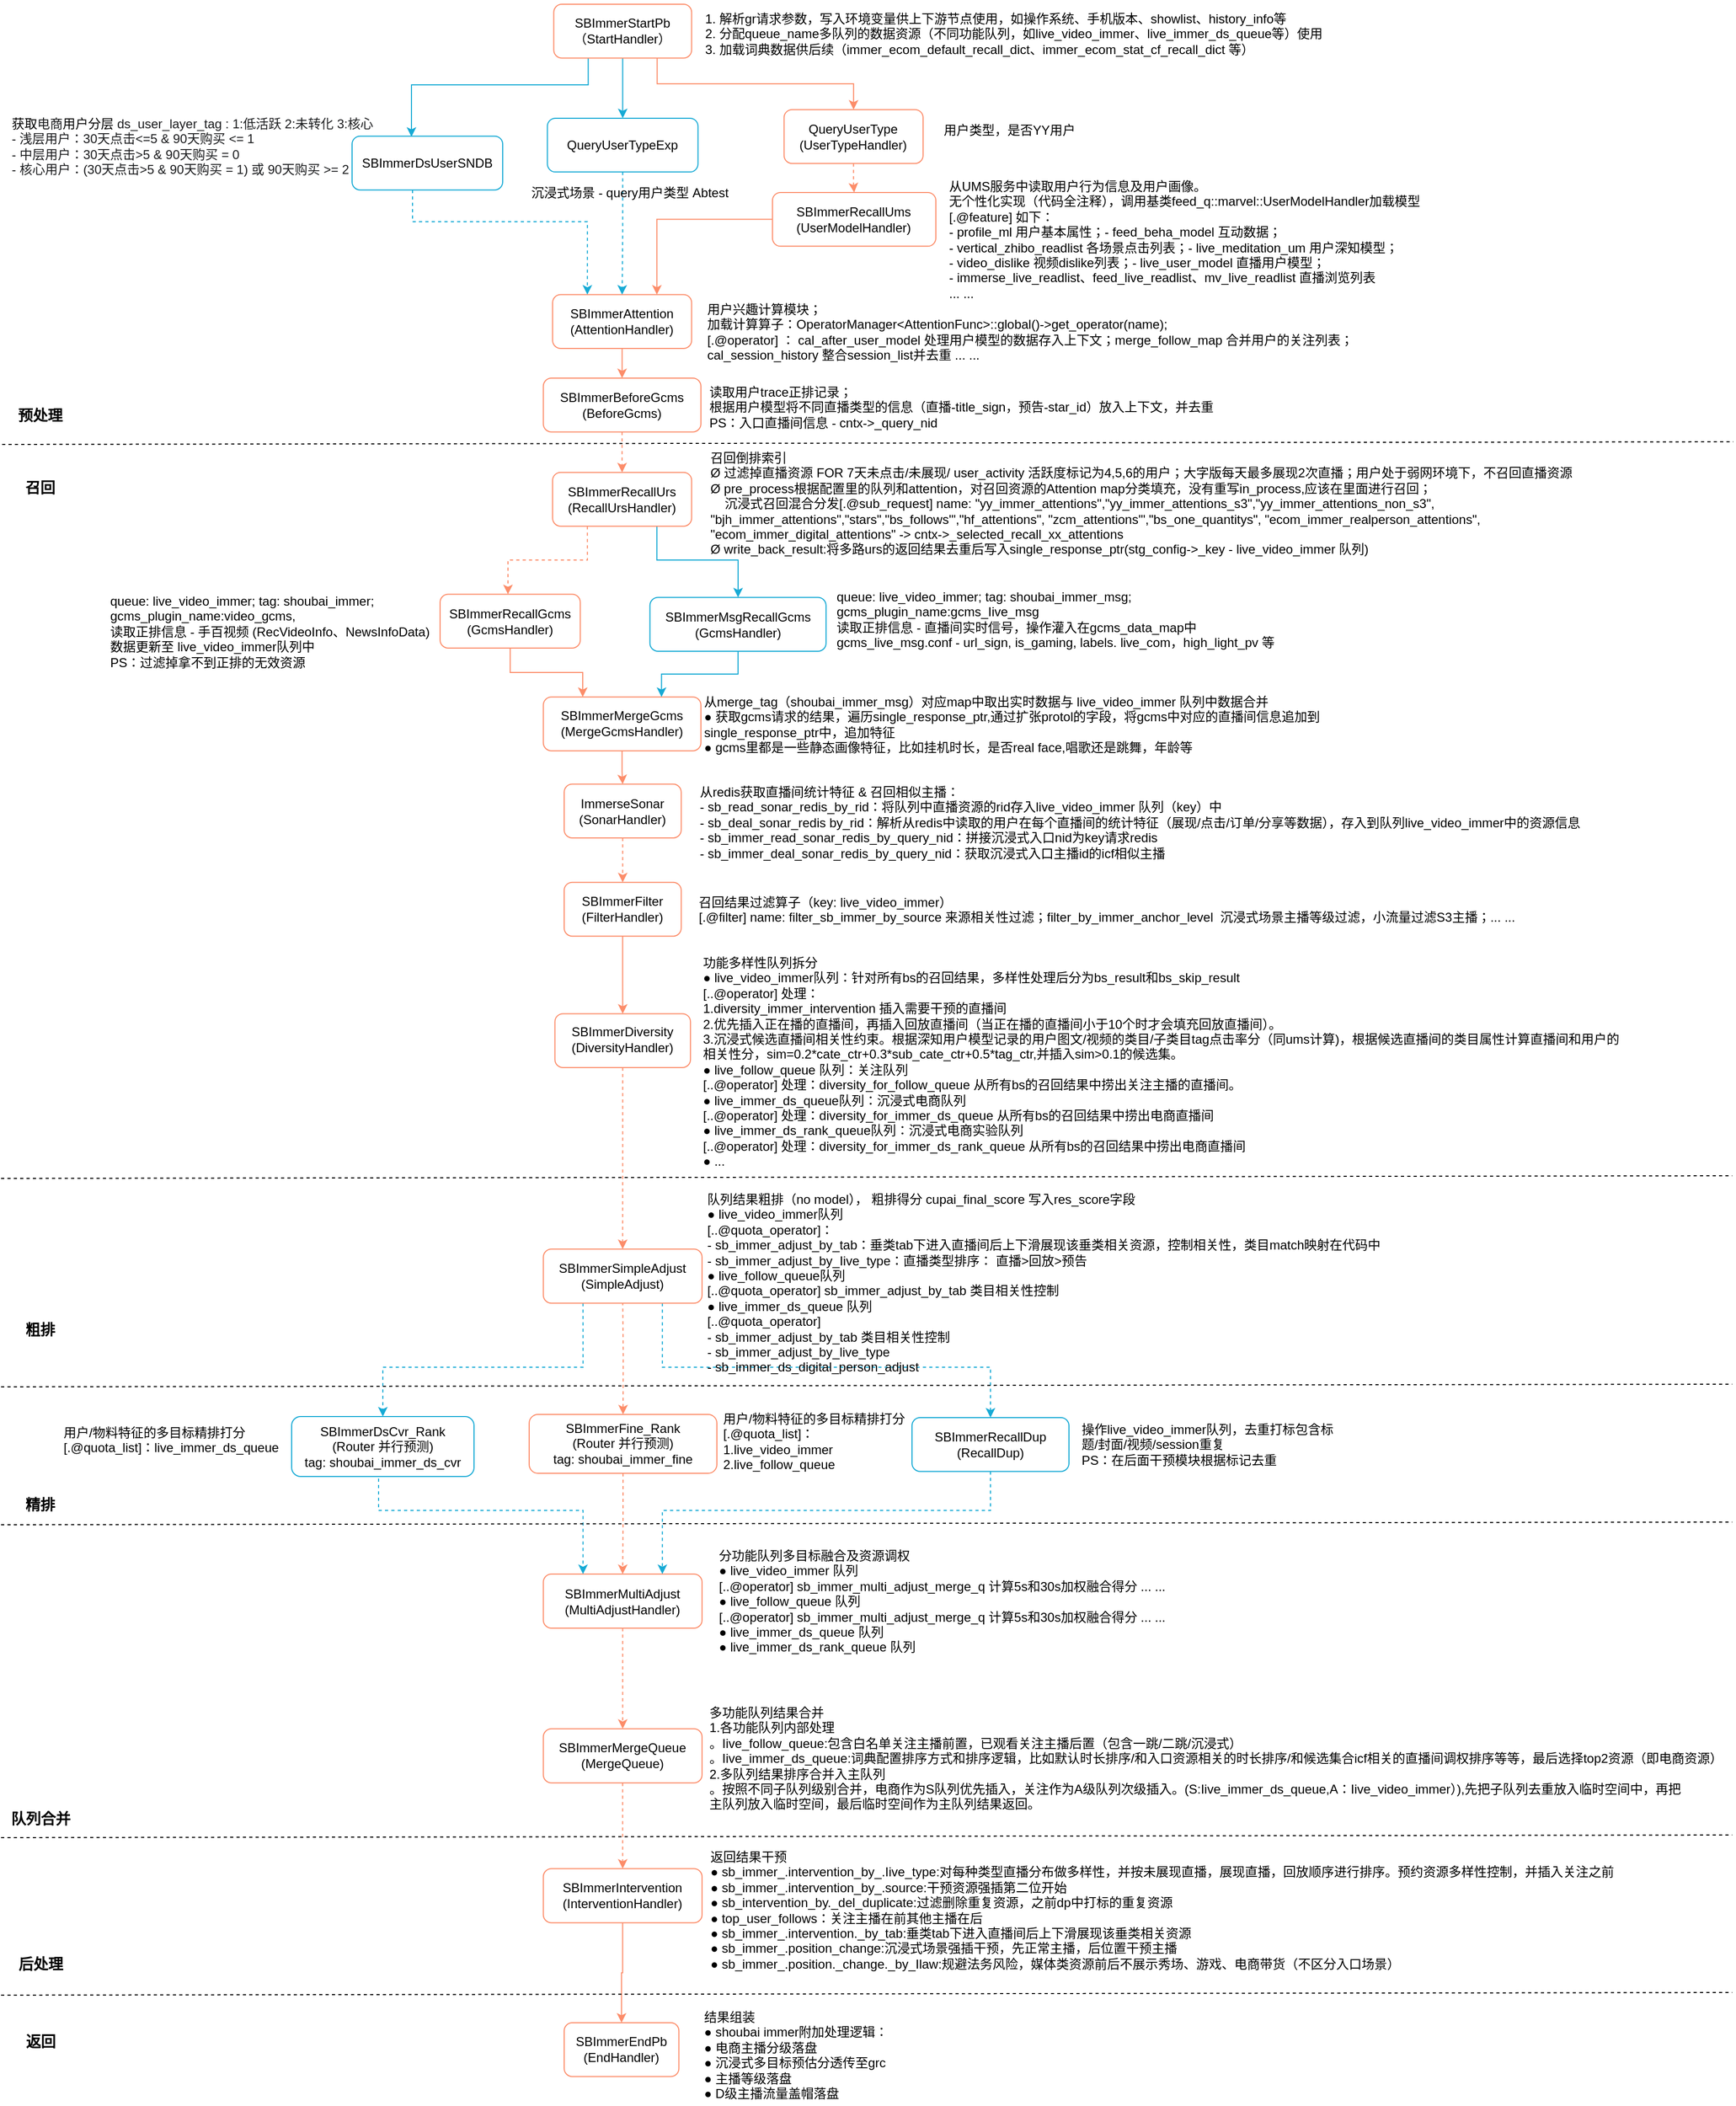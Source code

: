 <mxfile version="24.3.0" type="github">
  <diagram name="第 1 页" id="BZP7j4EBE2frMY6dUary">
    <mxGraphModel dx="1663" dy="2385" grid="1" gridSize="10" guides="1" tooltips="1" connect="1" arrows="1" fold="1" page="1" pageScale="1" pageWidth="827" pageHeight="1169" math="0" shadow="0">
      <root>
        <mxCell id="0" />
        <mxCell id="1" parent="0" />
        <mxCell id="S-GF0X4kSmyvK1DAIHs_-2" value="" style="endArrow=none;dashed=1;html=1;rounded=0;entryX=0.983;entryY=-0.01;entryDx=0;entryDy=0;entryPerimeter=0;" parent="1" edge="1">
          <mxGeometry width="50" height="50" relative="1" as="geometry">
            <mxPoint x="-826" y="-540" as="sourcePoint" />
            <mxPoint x="806.357" y="-542.5" as="targetPoint" />
          </mxGeometry>
        </mxCell>
        <mxCell id="CTMLsmFPayaTSugQ_vrA-52" value="1. 解析gr请求参数，写入环境变量供上下游节点使用，如操作系统、手机版本、showlist、history_info等&#xa;2. 分配queue_name多队列的数据资源（不同功能队列，如live_video_immer、live_immer_ds_queue等）使用&#xa;3. 加载词典数据供后续（immer_ecom_default_recall_dict、immer_ecom_stat_cf_recall_dict 等）" style="text;whiteSpace=wrap;verticalAlign=middle;" parent="1" vertex="1">
          <mxGeometry x="-165" y="-959" width="675" height="64" as="geometry" />
        </mxCell>
        <mxCell id="CTMLsmFPayaTSugQ_vrA-54" value="用户类型，是否YY用户" style="text;whiteSpace=wrap;" parent="1" vertex="1">
          <mxGeometry x="60" y="-850.28" width="160" height="40" as="geometry" />
        </mxCell>
        <mxCell id="CTMLsmFPayaTSugQ_vrA-55" value="从UMS服务中读取用户行为信息及用户画像。&#xa;无个性化实现（代码全注释），调用基类feed_q::marvel::UserModelHandler加载模型&#xa;[.@feature] 如下：&#xa;- profile_ml 用户基本属性；- feed_beha_model 互动数据；&#xa;- vertical_zhibo_readlist 各场景点击列表；- live_meditation_um 用户深知模型；&#xa;- video_dislike 视频dislike列表；- live_user_model 直播用户模型；&#xa;- immerse_live_readlist、feed_live_readlist、mv_live_readlist 直播浏览列表&#xa;... ..." style="text;whiteSpace=wrap;" parent="1" vertex="1">
          <mxGeometry x="65" y="-796.83" width="462" height="70" as="geometry" />
        </mxCell>
        <mxCell id="CTMLsmFPayaTSugQ_vrA-57" value="用户兴趣计算模块；&#xa;加载计算算子：OperatorManager&lt;AttentionFunc&gt;::global()-&gt;get_operator(name);&#xa;[.@operator] ： cal_after_user_model 处理用户模型的数据存入上下文；merge_follow_map 合并用户的关注列表； &#xa;cal_session_history 整合session_list并去重 ... ...&#xa;" style="text;whiteSpace=wrap;" parent="1" vertex="1">
          <mxGeometry x="-163" y="-681.21" width="671" height="40" as="geometry" />
        </mxCell>
        <mxCell id="CTMLsmFPayaTSugQ_vrA-58" value="读取用户trace正排记录；&#xa;根据用户模型将不同直播类型的信息（直播-title_sign，预告-star_id）放入上下文，并去重&#xa;PS：入口直播间信息 - cntx-&gt;_query_nid" style="text;whiteSpace=wrap;" parent="1" vertex="1">
          <mxGeometry x="-161" y="-603" width="531" height="40" as="geometry" />
        </mxCell>
        <mxCell id="CTMLsmFPayaTSugQ_vrA-59" value="召回倒排索引&#xa;Ø 过滤掉直播资源 FOR 7天未点击/未展现/ user_activity 活跃度标记为4,5,6的用户；大字版每天最多展现2次直播；用户处于弱网环境下，不召回直播资源&#xa;Ø pre_process根据配置里的队列和attention，对召回资源的Attention map分类填充，没有重写in_process,应该在里面进行召回；&#xa;    沉浸式召回混合分发[.@sub_request] name: &quot;yy_immer_attentions&quot;,&quot;yy_immer_attentions_s3&quot;,&quot;yy_immer_attentions_non_s3&quot;,&#xa;&quot;bjh_immer_attentions&quot;,&quot;stars&quot;,&quot;bs_follows&#39;&quot;,&quot;hf_attentions&quot;, &quot;zcm_attentions&#39;&quot;,&quot;bs_one_quantitys&quot;, &quot;ecom_immer_realperson_attentions&quot;, &#xa;&quot;ecom_immer_digital_attentions&quot; -&gt; cntx-&gt;_selected_recall_xx_attentions&#xa;Ø write_back_result:将多路urs的返回结果去重后写入single_response_ptr(stg_config-&gt;_key - live_video_immer 队列)" style="text;whiteSpace=wrap;" parent="1" vertex="1">
          <mxGeometry x="-160" y="-541" width="830" height="150" as="geometry" />
        </mxCell>
        <mxCell id="CTMLsmFPayaTSugQ_vrA-6" style="edgeStyle=orthogonalEdgeStyle;rounded=0;orthogonalLoop=1;jettySize=auto;html=1;exitX=0.75;exitY=1;exitDx=0;exitDy=0;entryX=0.5;entryY=0;entryDx=0;entryDy=0;strokeColor=#FC8D6A;endArrow=classic;endFill=1;" parent="1" source="CTMLsmFPayaTSugQ_vrA-2" target="CTMLsmFPayaTSugQ_vrA-3" edge="1">
          <mxGeometry relative="1" as="geometry" />
        </mxCell>
        <mxCell id="1q_19juKDQYcNWKgW3-u-2" style="edgeStyle=orthogonalEdgeStyle;rounded=0;orthogonalLoop=1;jettySize=auto;html=1;exitX=0.25;exitY=1;exitDx=0;exitDy=0;strokeColor=#17AAD5;" parent="1" source="CTMLsmFPayaTSugQ_vrA-2" edge="1">
          <mxGeometry relative="1" as="geometry">
            <mxPoint x="-440" y="-830" as="targetPoint" />
            <Array as="points">
              <mxPoint x="-273" y="-879" />
              <mxPoint x="-440" y="-879" />
              <mxPoint x="-440" y="-831" />
            </Array>
          </mxGeometry>
        </mxCell>
        <mxCell id="1q_19juKDQYcNWKgW3-u-3" style="edgeStyle=orthogonalEdgeStyle;rounded=0;orthogonalLoop=1;jettySize=auto;html=1;strokeColor=#17AAD5;" parent="1" source="CTMLsmFPayaTSugQ_vrA-2" target="CTMLsmFPayaTSugQ_vrA-22" edge="1">
          <mxGeometry relative="1" as="geometry" />
        </mxCell>
        <mxCell id="CTMLsmFPayaTSugQ_vrA-2" value="&lt;font style=&quot;font-size: 12px;&quot;&gt;SBImmerStartPb&lt;/font&gt;&lt;div style=&quot;&quot;&gt;&lt;font style=&quot;font-size: 12px;&quot;&gt;（StartHandler）&lt;/font&gt;&lt;br&gt;&lt;/div&gt;" style="rounded=1;whiteSpace=wrap;html=1;strokeColor=#FC8D6A;" parent="1" vertex="1">
          <mxGeometry x="-305.822" y="-955" width="130.014" height="50.723" as="geometry" />
        </mxCell>
        <mxCell id="CTMLsmFPayaTSugQ_vrA-27" value="" style="edgeStyle=orthogonalEdgeStyle;rounded=0;orthogonalLoop=1;jettySize=auto;html=1;dashed=1;endArrow=classic;endFill=1;strokeColor=#FC8D6A;" parent="1" source="CTMLsmFPayaTSugQ_vrA-3" target="CTMLsmFPayaTSugQ_vrA-4" edge="1">
          <mxGeometry relative="1" as="geometry" />
        </mxCell>
        <mxCell id="CTMLsmFPayaTSugQ_vrA-3" value="QueryUserType&lt;div&gt;(UserTypeHandler)&lt;br&gt;&lt;/div&gt;" style="rounded=1;whiteSpace=wrap;html=1;strokeColor=#FC8D6A;" parent="1" vertex="1">
          <mxGeometry x="-88.659" y="-855.646" width="131.106" height="50.723" as="geometry" />
        </mxCell>
        <mxCell id="CTMLsmFPayaTSugQ_vrA-28" style="edgeStyle=orthogonalEdgeStyle;rounded=0;orthogonalLoop=1;jettySize=auto;html=1;entryX=0.75;entryY=0;entryDx=0;entryDy=0;endArrow=classic;endFill=1;strokeColor=#FC8D6A;" parent="1" source="CTMLsmFPayaTSugQ_vrA-4" target="CTMLsmFPayaTSugQ_vrA-7" edge="1">
          <mxGeometry relative="1" as="geometry" />
        </mxCell>
        <mxCell id="CTMLsmFPayaTSugQ_vrA-4" value="SBImmerRecallUms&lt;div&gt;(UserModelHandler)&lt;br&gt;&lt;/div&gt;" style="rounded=1;whiteSpace=wrap;html=1;strokeColor=#FC8D6A;" parent="1" vertex="1">
          <mxGeometry x="-99.585" y="-777.557" width="154.05" height="50.723" as="geometry" />
        </mxCell>
        <mxCell id="CTMLsmFPayaTSugQ_vrA-30" value="" style="edgeStyle=orthogonalEdgeStyle;rounded=0;orthogonalLoop=1;jettySize=auto;html=1;strokeColor=#FC8D6A;" parent="1" source="CTMLsmFPayaTSugQ_vrA-7" target="CTMLsmFPayaTSugQ_vrA-8" edge="1">
          <mxGeometry relative="1" as="geometry" />
        </mxCell>
        <mxCell id="CTMLsmFPayaTSugQ_vrA-7" value="SBImmerAttention&lt;div&gt;(AttentionHandler)&lt;br&gt;&lt;/div&gt;" style="rounded=1;whiteSpace=wrap;html=1;strokeColor=#FC8D6A;" parent="1" vertex="1">
          <mxGeometry x="-306.914" y="-681.214" width="131.106" height="50.723" as="geometry" />
        </mxCell>
        <mxCell id="CTMLsmFPayaTSugQ_vrA-31" style="edgeStyle=orthogonalEdgeStyle;rounded=0;orthogonalLoop=1;jettySize=auto;html=1;entryX=0.5;entryY=0;entryDx=0;entryDy=0;strokeColor=#FC8D6A;dashed=1;" parent="1" source="CTMLsmFPayaTSugQ_vrA-8" target="CTMLsmFPayaTSugQ_vrA-9" edge="1">
          <mxGeometry relative="1" as="geometry" />
        </mxCell>
        <mxCell id="CTMLsmFPayaTSugQ_vrA-8" value="SBImmerBeforeGcms&lt;div&gt;(BeforeGcms)&lt;br&gt;&lt;/div&gt;" style="rounded=1;whiteSpace=wrap;html=1;strokeColor=#FC8D6A;" parent="1" vertex="1">
          <mxGeometry x="-315.655" y="-602.483" width="148.587" height="50.723" as="geometry" />
        </mxCell>
        <mxCell id="CTMLsmFPayaTSugQ_vrA-32" style="edgeStyle=orthogonalEdgeStyle;rounded=0;orthogonalLoop=1;jettySize=auto;html=1;exitX=0.25;exitY=1;exitDx=0;exitDy=0;strokeColor=#FC8D6A;dashed=1;" parent="1" source="CTMLsmFPayaTSugQ_vrA-9" target="CTMLsmFPayaTSugQ_vrA-10" edge="1">
          <mxGeometry relative="1" as="geometry">
            <Array as="points">
              <mxPoint x="-274" y="-431" />
              <mxPoint x="-349" y="-431" />
            </Array>
          </mxGeometry>
        </mxCell>
        <mxCell id="CTMLsmFPayaTSugQ_vrA-33" style="edgeStyle=orthogonalEdgeStyle;rounded=0;orthogonalLoop=1;jettySize=auto;html=1;exitX=0.75;exitY=1;exitDx=0;exitDy=0;strokeColor=#17AAD5;" parent="1" source="CTMLsmFPayaTSugQ_vrA-9" target="CTMLsmFPayaTSugQ_vrA-23" edge="1">
          <mxGeometry relative="1" as="geometry">
            <Array as="points">
              <mxPoint x="-209" y="-431" />
              <mxPoint x="-132" y="-431" />
            </Array>
          </mxGeometry>
        </mxCell>
        <mxCell id="CTMLsmFPayaTSugQ_vrA-34" style="edgeStyle=orthogonalEdgeStyle;rounded=0;orthogonalLoop=1;jettySize=auto;html=1;entryX=0.25;entryY=0;entryDx=0;entryDy=0;strokeColor=#FC8D6A;" parent="1" source="CTMLsmFPayaTSugQ_vrA-10" target="CTMLsmFPayaTSugQ_vrA-11" edge="1">
          <mxGeometry relative="1" as="geometry" />
        </mxCell>
        <mxCell id="CTMLsmFPayaTSugQ_vrA-9" value="SBImmerRecallUrs&lt;div&gt;(RecallUrsHandler)&lt;br&gt;&lt;/div&gt;" style="rounded=1;whiteSpace=wrap;html=1;strokeColor=#FC8D6A;" parent="1" vertex="1">
          <mxGeometry x="-306.914" y="-513.649" width="131.106" height="50.723" as="geometry" />
        </mxCell>
        <mxCell id="CTMLsmFPayaTSugQ_vrA-10" value="SBImmerRecallGcms&lt;div&gt;(GcmsHandler)&lt;br&gt;&lt;/div&gt;" style="rounded=1;whiteSpace=wrap;html=1;strokeColor=#FC8D6A;" parent="1" vertex="1">
          <mxGeometry x="-413.003" y="-398.755" width="132.199" height="50.723" as="geometry" />
        </mxCell>
        <mxCell id="CTMLsmFPayaTSugQ_vrA-36" value="" style="edgeStyle=orthogonalEdgeStyle;rounded=0;orthogonalLoop=1;jettySize=auto;html=1;strokeColor=#FC8D6A;" parent="1" source="CTMLsmFPayaTSugQ_vrA-11" target="CTMLsmFPayaTSugQ_vrA-12" edge="1">
          <mxGeometry relative="1" as="geometry" />
        </mxCell>
        <mxCell id="CTMLsmFPayaTSugQ_vrA-11" value="SBImmerMergeGcms&lt;div&gt;(MergeGcmsHandler)&lt;br&gt;&lt;/div&gt;" style="rounded=1;whiteSpace=wrap;html=1;strokeColor=#FC8D6A;" parent="1" vertex="1">
          <mxGeometry x="-315.655" y="-301.881" width="148.587" height="50.723" as="geometry" />
        </mxCell>
        <mxCell id="CTMLsmFPayaTSugQ_vrA-38" value="" style="edgeStyle=orthogonalEdgeStyle;rounded=0;orthogonalLoop=1;jettySize=auto;html=1;strokeColor=#FC8D6A;dashed=1;" parent="1" source="CTMLsmFPayaTSugQ_vrA-12" target="CTMLsmFPayaTSugQ_vrA-13" edge="1">
          <mxGeometry relative="1" as="geometry" />
        </mxCell>
        <mxCell id="CTMLsmFPayaTSugQ_vrA-12" value="ImmerseSonar&lt;div&gt;(SonarHandler)&lt;/div&gt;" style="rounded=1;whiteSpace=wrap;html=1;strokeColor=#FC8D6A;" parent="1" vertex="1">
          <mxGeometry x="-295.989" y="-219.71" width="110.348" height="50.723" as="geometry" />
        </mxCell>
        <mxCell id="CTMLsmFPayaTSugQ_vrA-39" style="edgeStyle=orthogonalEdgeStyle;rounded=0;orthogonalLoop=1;jettySize=auto;html=1;strokeColor=#FC8D6A;" parent="1" source="CTMLsmFPayaTSugQ_vrA-13" target="CTMLsmFPayaTSugQ_vrA-14" edge="1">
          <mxGeometry relative="1" as="geometry" />
        </mxCell>
        <mxCell id="CTMLsmFPayaTSugQ_vrA-13" value="SBImmerFilter&lt;div&gt;(FilterHandler)&lt;br&gt;&lt;/div&gt;" style="rounded=1;whiteSpace=wrap;html=1;strokeColor=#FC8D6A;" parent="1" vertex="1">
          <mxGeometry x="-295.989" y="-127.153" width="110.348" height="50.723" as="geometry" />
        </mxCell>
        <mxCell id="CTMLsmFPayaTSugQ_vrA-40" value="" style="edgeStyle=orthogonalEdgeStyle;rounded=0;orthogonalLoop=1;jettySize=auto;html=1;strokeColor=#FC8D6A;dashed=1;" parent="1" source="CTMLsmFPayaTSugQ_vrA-14" target="CTMLsmFPayaTSugQ_vrA-15" edge="1">
          <mxGeometry relative="1" as="geometry" />
        </mxCell>
        <mxCell id="CTMLsmFPayaTSugQ_vrA-14" value="SBImmerDiversity&lt;div style=&quot;line-height: 140%;&quot;&gt;(DiversityHandler)&lt;br&gt;&lt;/div&gt;" style="rounded=1;whiteSpace=wrap;html=1;strokeColor=#FC8D6A;" parent="1" vertex="1">
          <mxGeometry x="-304.729" y="-3.278" width="127.828" height="50.723" as="geometry" />
        </mxCell>
        <mxCell id="CTMLsmFPayaTSugQ_vrA-41" style="edgeStyle=orthogonalEdgeStyle;rounded=0;orthogonalLoop=1;jettySize=auto;html=1;entryX=0.5;entryY=0;entryDx=0;entryDy=0;strokeColor=#FC8D6A;dashed=1;" parent="1" target="CTMLsmFPayaTSugQ_vrA-16" edge="1">
          <mxGeometry relative="1" as="geometry">
            <mxPoint x="-240.842" y="262.635" as="sourcePoint" />
          </mxGeometry>
        </mxCell>
        <mxCell id="CTMLsmFPayaTSugQ_vrA-47" style="edgeStyle=orthogonalEdgeStyle;rounded=0;orthogonalLoop=1;jettySize=auto;html=1;exitX=0.25;exitY=1;exitDx=0;exitDy=0;strokeColor=#17AAD5;dashed=1;entryX=0.5;entryY=0;entryDx=0;entryDy=0;" parent="1" source="CTMLsmFPayaTSugQ_vrA-15" target="CTMLsmFPayaTSugQ_vrA-24" edge="1">
          <mxGeometry relative="1" as="geometry">
            <mxPoint x="-421" y="359" as="targetPoint" />
            <Array as="points">
              <mxPoint x="-278" y="330" />
              <mxPoint x="-467" y="330" />
            </Array>
          </mxGeometry>
        </mxCell>
        <mxCell id="CTMLsmFPayaTSugQ_vrA-43" style="edgeStyle=orthogonalEdgeStyle;rounded=0;orthogonalLoop=1;jettySize=auto;html=1;dashed=1;strokeColor=#FC8D6A;" parent="1" source="CTMLsmFPayaTSugQ_vrA-16" target="CTMLsmFPayaTSugQ_vrA-17" edge="1">
          <mxGeometry relative="1" as="geometry" />
        </mxCell>
        <mxCell id="CTMLsmFPayaTSugQ_vrA-48" style="edgeStyle=orthogonalEdgeStyle;rounded=0;orthogonalLoop=1;jettySize=auto;html=1;exitX=0.75;exitY=1;exitDx=0;exitDy=0;strokeColor=#17AAD5;dashed=1;entryX=0.5;entryY=0;entryDx=0;entryDy=0;" parent="1" source="CTMLsmFPayaTSugQ_vrA-15" target="CTMLsmFPayaTSugQ_vrA-25" edge="1">
          <mxGeometry relative="1" as="geometry">
            <Array as="points">
              <mxPoint x="-203" y="330" />
              <mxPoint x="106" y="330" />
            </Array>
          </mxGeometry>
        </mxCell>
        <mxCell id="CTMLsmFPayaTSugQ_vrA-16" value="SBImmerFine_Rank&lt;div&gt;(Router 并行预测)&lt;br&gt;&lt;/div&gt;&lt;div&gt;tag:&amp;nbsp;shoubai_immer_fine&lt;/div&gt;" style="rounded=1;whiteSpace=wrap;html=1;strokeColor=#FC8D6A;" parent="1" vertex="1">
          <mxGeometry x="-329" y="374.49" width="177" height="55.51" as="geometry" />
        </mxCell>
        <mxCell id="CTMLsmFPayaTSugQ_vrA-44" style="edgeStyle=orthogonalEdgeStyle;rounded=0;orthogonalLoop=1;jettySize=auto;html=1;strokeColor=#FC8D6A;dashed=1;" parent="1" source="CTMLsmFPayaTSugQ_vrA-17" target="CTMLsmFPayaTSugQ_vrA-18" edge="1">
          <mxGeometry relative="1" as="geometry" />
        </mxCell>
        <mxCell id="CTMLsmFPayaTSugQ_vrA-15" value="SBImmerSimpleAdjust&lt;div&gt;(SimpleAdjust)&lt;br&gt;&lt;/div&gt;" style="rounded=1;whiteSpace=wrap;html=1;strokeColor=#FC8D6A;" parent="1" vertex="1">
          <mxGeometry x="-315.655" y="218.616" width="149.679" height="51.019" as="geometry" />
        </mxCell>
        <mxCell id="CTMLsmFPayaTSugQ_vrA-17" value="SBImmerMultiAdjust&lt;div&gt;(MultiAdjustHandler)&lt;br&gt;&lt;/div&gt;" style="rounded=1;whiteSpace=wrap;html=1;strokeColor=#FC8D6A;" parent="1" vertex="1">
          <mxGeometry x="-315.655" y="525.005" width="149.679" height="51.019" as="geometry" />
        </mxCell>
        <mxCell id="CTMLsmFPayaTSugQ_vrA-45" style="edgeStyle=orthogonalEdgeStyle;rounded=0;orthogonalLoop=1;jettySize=auto;html=1;entryX=0.5;entryY=0;entryDx=0;entryDy=0;dashed=1;strokeColor=#FC8D6A;" parent="1" source="CTMLsmFPayaTSugQ_vrA-18" target="CTMLsmFPayaTSugQ_vrA-19" edge="1">
          <mxGeometry relative="1" as="geometry" />
        </mxCell>
        <mxCell id="CTMLsmFPayaTSugQ_vrA-18" value="SBImmerMergeQueue&lt;div&gt;(MergeQueue)&lt;br&gt;&lt;/div&gt;" style="rounded=1;whiteSpace=wrap;html=1;strokeColor=#FC8D6A;" parent="1" vertex="1">
          <mxGeometry x="-315.655" y="670.879" width="149.679" height="51.019" as="geometry" />
        </mxCell>
        <mxCell id="CTMLsmFPayaTSugQ_vrA-46" style="edgeStyle=orthogonalEdgeStyle;rounded=0;orthogonalLoop=1;jettySize=auto;html=1;entryX=0.5;entryY=0;entryDx=0;entryDy=0;strokeColor=#FC8D6A;" parent="1" source="CTMLsmFPayaTSugQ_vrA-19" target="CTMLsmFPayaTSugQ_vrA-20" edge="1">
          <mxGeometry relative="1" as="geometry" />
        </mxCell>
        <mxCell id="CTMLsmFPayaTSugQ_vrA-19" value="SBImmerIntervention&lt;div&gt;(InterventionHandler)&lt;br&gt;&lt;/div&gt;" style="rounded=1;whiteSpace=wrap;html=1;strokeColor=#FC8D6A;" parent="1" vertex="1">
          <mxGeometry x="-315.655" y="802.753" width="149.679" height="51.019" as="geometry" />
        </mxCell>
        <mxCell id="CTMLsmFPayaTSugQ_vrA-20" value="SBImmerEndPb&lt;div&gt;(EndHandler)&lt;br&gt;&lt;/div&gt;" style="rounded=1;whiteSpace=wrap;html=1;strokeColor=#FC8D6A;" parent="1" vertex="1">
          <mxGeometry x="-295.986" y="947.997" width="108.163" height="50.723" as="geometry" />
        </mxCell>
        <mxCell id="CTMLsmFPayaTSugQ_vrA-29" style="edgeStyle=orthogonalEdgeStyle;rounded=0;orthogonalLoop=1;jettySize=auto;html=1;entryX=0.5;entryY=0;entryDx=0;entryDy=0;dashed=1;strokeColor=#17AAD5;" parent="1" source="CTMLsmFPayaTSugQ_vrA-22" target="CTMLsmFPayaTSugQ_vrA-7" edge="1">
          <mxGeometry relative="1" as="geometry" />
        </mxCell>
        <mxCell id="CTMLsmFPayaTSugQ_vrA-22" value="QueryUserTypeExp" style="rounded=1;whiteSpace=wrap;html=1;strokeColor=#17AAD5;" parent="1" vertex="1">
          <mxGeometry x="-311.83" y="-847.557" width="142.032" height="50.723" as="geometry" />
        </mxCell>
        <mxCell id="CTMLsmFPayaTSugQ_vrA-37" style="edgeStyle=orthogonalEdgeStyle;rounded=0;orthogonalLoop=1;jettySize=auto;html=1;entryX=0.75;entryY=0;entryDx=0;entryDy=0;strokeColor=#17AAD5;" parent="1" source="CTMLsmFPayaTSugQ_vrA-23" target="CTMLsmFPayaTSugQ_vrA-11" edge="1">
          <mxGeometry relative="1" as="geometry" />
        </mxCell>
        <mxCell id="CTMLsmFPayaTSugQ_vrA-23" value="SBImmerMsgRecallGcms&lt;div&gt;(GcmsHandler)&lt;br&gt;&lt;/div&gt;" style="rounded=1;whiteSpace=wrap;html=1;strokeColor=#17AAD5;" parent="1" vertex="1">
          <mxGeometry x="-215.14" y="-395.755" width="166.068" height="50.723" as="geometry" />
        </mxCell>
        <mxCell id="CTMLsmFPayaTSugQ_vrA-49" style="edgeStyle=orthogonalEdgeStyle;rounded=0;orthogonalLoop=1;jettySize=auto;html=1;entryX=0.25;entryY=0;entryDx=0;entryDy=0;strokeColor=#17AAD5;dashed=1;exitX=0.5;exitY=1;exitDx=0;exitDy=0;" parent="1" source="CTMLsmFPayaTSugQ_vrA-24" target="CTMLsmFPayaTSugQ_vrA-17" edge="1">
          <mxGeometry relative="1" as="geometry">
            <Array as="points">
              <mxPoint x="-471" y="465" />
              <mxPoint x="-278" y="465" />
            </Array>
          </mxGeometry>
        </mxCell>
        <mxCell id="CTMLsmFPayaTSugQ_vrA-24" value="SBImmerDsCvr_Rank&lt;div&gt;(Router&amp;nbsp;&lt;span style=&quot;background-color: initial;&quot;&gt;并行预测&lt;/span&gt;&lt;span style=&quot;background-color: initial;&quot;&gt;)&lt;/span&gt;&lt;/div&gt;&lt;div&gt;tag:&amp;nbsp;shoubai_immer_ds_cvr&lt;/div&gt;" style="rounded=1;whiteSpace=wrap;html=1;strokeColor=#17AAD5;" parent="1" vertex="1">
          <mxGeometry x="-553" y="376.49" width="172" height="56.51" as="geometry" />
        </mxCell>
        <mxCell id="CTMLsmFPayaTSugQ_vrA-51" style="edgeStyle=orthogonalEdgeStyle;rounded=0;orthogonalLoop=1;jettySize=auto;html=1;entryX=0.75;entryY=0;entryDx=0;entryDy=0;dashed=1;strokeColor=#17AAD5;" parent="1" source="CTMLsmFPayaTSugQ_vrA-25" target="CTMLsmFPayaTSugQ_vrA-17" edge="1">
          <mxGeometry relative="1" as="geometry">
            <Array as="points">
              <mxPoint x="106" y="465" />
              <mxPoint x="-203" y="465" />
            </Array>
          </mxGeometry>
        </mxCell>
        <mxCell id="CTMLsmFPayaTSugQ_vrA-25" value="SBImmerRecallDup&lt;div&gt;(RecallDup)&lt;br&gt;&lt;/div&gt;" style="rounded=1;whiteSpace=wrap;html=1;strokeColor=#17AAD5;" parent="1" vertex="1">
          <mxGeometry x="32" y="377.49" width="148" height="50.72" as="geometry" />
        </mxCell>
        <mxCell id="CTMLsmFPayaTSugQ_vrA-60" value="queue: live_video_immer; tag: shoubai_immer_msg; &#xa;gcms_plugin_name:gcms_Iive_msg&#xa;读取正排信息 - 直播间实时信号，操作灌入在gcms_data_map中&#xa;gcms_live_msg.conf - url_sign, is_gaming, labels. live_com，high_light_pv 等" style="text;whiteSpace=wrap;fontStyle=0" parent="1" vertex="1">
          <mxGeometry x="-41" y="-410.03" width="451" height="80.03" as="geometry" />
        </mxCell>
        <mxCell id="CTMLsmFPayaTSugQ_vrA-61" value="queue: live_video_immer; tag: shoubai_immer; &#xa;gcms_plugin_name:video_gcms,&#xa;读取正排信息 - 手百视频 (RecVideoInfo、NewsInfoData)&#xa;数据更新至 live_video_immer队列中&#xa;PS：过滤掉拿不到正排的无效资源&#xa;" style="text;whiteSpace=wrap;spacing=6;" parent="1" vertex="1">
          <mxGeometry x="-730" y="-410.03" width="360" height="80.03" as="geometry" />
        </mxCell>
        <UserObject label="从merge_tag（shoubai_immer_msg）对应map中取出实时数据与 live_video_immer 队列中数据合并&#xa;● 获取gcms请求的结果，遍历single_response_ptr,通过扩张protol的字段，将gcms中对应的直播间信息追加到single_response_ptr中，追加特征&#xa;● gcms里都是一些静态画像特征，比如挂机时长，是否real face,唱歌还是跳舞，年龄等" link="获取新gcms请求的结果，遍历single_response._ptr=cntx&#xa;&gt;get_single_.res(key),通过扩张protol的字段，将gcms中对应的直播间信息追&#xa;加到single_response_ptr中，追加特征&#xa;●&#xa;gcms里都是一些静态画像特征，比如挂机时长，是否real face,唱歌还是跳&#xa;舞，年龄等" id="CTMLsmFPayaTSugQ_vrA-62">
          <mxCell style="text;whiteSpace=wrap;" parent="1" vertex="1">
            <mxGeometry x="-166" y="-311" width="586" height="60" as="geometry" />
          </mxCell>
        </UserObject>
        <mxCell id="CTMLsmFPayaTSugQ_vrA-64" value="从redis获取直播间统计特征 &amp; 召回相似主播：&#xa;- sb_read_sonar_redis_by_rid：将队列中直播资源的rid存入live_video_immer 队列（key）中&#xa;- sb_deal_sonar_redis by_rid：解析从redis中读取的用户在每个直播间的统计特征（展现/点击/订单/分享等数据），存入到队列live_video_immer中的资源信息&#xa;- sb_immer_read_sonar_redis_by_query_nid：拼接沉浸式入口nid为key请求redis&#xa;- sb_immer_deal_sonar_redis_by_query_nid：获取沉浸式入口主播id的icf相似主播" style="text;whiteSpace=wrap;" parent="1" vertex="1">
          <mxGeometry x="-169.8" y="-226.43" width="899.8" height="110" as="geometry" />
        </mxCell>
        <mxCell id="CTMLsmFPayaTSugQ_vrA-65" value="召回结果过滤算子（key: live_video_immer）&#xa;[.@filter] name: filter_sb_immer_by_source 来源相关性过滤；filter_by_immer_anchor_level  沉浸式场景主播等级过滤，小流量过滤S3主播；... ...&#xa;" style="text;whiteSpace=wrap;" parent="1" vertex="1">
          <mxGeometry x="-171" y="-122.43" width="811" height="40" as="geometry" />
        </mxCell>
        <mxCell id="CTMLsmFPayaTSugQ_vrA-66" value="功能多样性队列拆分&#xa;● live_video_immer队列：针对所有bs的召回结果，多样性处理后分为bs_result和bs_skip_result&#xa;[..@operator] 处理：&#xa;1.diversity_immer_intervention 插入需要干预的直播间&#xa;2.优先插入正在播的直播间，再插入回放直播间（当正在播的直播间小于10个时才会填充回放直播间）。&#xa;3.沉浸式候选直播间相关性约束。根据深知用户模型记录的用户图文/视频的类目/子类目tag点击率分（同ums计算)，根据候选直播间的类目属性计算直播间和用户的相关性分，sim=0.2*cate_ctr+0.3*sub_cate_ctr+0.5*tag_ctr,并插入sim&gt;0.1的候选集。&#xa;● live_follow_queue 队列：关注队列&#xa;[..@operator] 处理：diversity_for_follow_queue 从所有bs的召回结果中捞出关注主播的直播间。&#xa;● live_immer_ds_queue队列：沉浸式电商队列&#xa;[..@operator] 处理：diversity_for_immer_ds_queue 从所有bs的召回结果中捞出电商直播间&#xa;● live_immer_ds_rank_queue队列：沉浸式电商实验队列&#xa;[..@operator] 处理：diversity_for_immer_ds_rank_queue 从所有bs的召回结果中捞出电商直播间&#xa;● ...&#xa;" style="text;whiteSpace=wrap;" parent="1" vertex="1">
          <mxGeometry x="-167.07" y="-65.43" width="877.07" height="225.43" as="geometry" />
        </mxCell>
        <UserObject label="队列结果粗排（no model）， 粗排得分 cupai_final_score 写入res_score字段&#xa;● live_video_immer队列 &#xa;[..@quota_operator]：&#xa;- sb_immer_adjust_by_tab：垂类tab下进入直播间后上下滑展现该垂类相关资源，控制相关性，类目match映射在代码中&#xa;- sb_immer_adjust_by_Iive_type：直播类型排序： 直播&gt;回放&gt;预告&#xa;● live_follow_queue队列 &#xa;[..@quota_operator] sb_immer_adjust_by_tab 类目相关性控制&#xa;● live_immer_ds_queue 队列&#xa;[..@quota_operator]&#xa;- sb_immer_adjust_by_tab 类目相关性控制&#xa;- sb_immer_adjust_by_live_type &#xa;- sb_immer_ds_digital_person_adjust&#xa;&#xa;&#xa;" link="队列结果预调整&#xa;live_video._immer队列进行下述算子：&#xa;sb_immer_.adjust_by_.tab：垂类tab下进入直播间后上下滑展现该垂类相关资源，控制相关性，类目match映射在代码中&#xa;sb_immer_.adjust_by_Iive_type:沉浸式置顶直播，排序方式为直播&gt;回放&gt;预告" id="CTMLsmFPayaTSugQ_vrA-67">
          <mxCell style="text;whiteSpace=wrap;" parent="1" vertex="1">
            <mxGeometry x="-163" y="157.62" width="663" height="152.38" as="geometry" />
          </mxCell>
        </UserObject>
        <mxCell id="CTMLsmFPayaTSugQ_vrA-68" value="用户/物料特征的多目标精排打分&#xa;[.@quota_list]：live_immer_ds_queue&#xa;" style="text;whiteSpace=wrap;" parent="1" vertex="1">
          <mxGeometry x="-770" y="378.21" width="240" height="50" as="geometry" />
        </mxCell>
        <mxCell id="CTMLsmFPayaTSugQ_vrA-69" value="用户/物料特征的多目标精排打分&#xa;[.@quota_list]：&#xa;1.live_video_immer&#xa;2.live_follow_queue&#xa;" style="text;whiteSpace=wrap;fontStyle=0" parent="1" vertex="1">
          <mxGeometry x="-148" y="365" width="188" height="80" as="geometry" />
        </mxCell>
        <mxCell id="CTMLsmFPayaTSugQ_vrA-70" value="操作live_video_immer队列，去重打标包含标题/封面/视频/session重复&#xa;PS：在后面干预模块根据标记去重" style="text;whiteSpace=wrap;spacing=6;" parent="1" vertex="1">
          <mxGeometry x="186" y="371" width="260" height="50" as="geometry" />
        </mxCell>
        <mxCell id="CTMLsmFPayaTSugQ_vrA-71" value="分功能队列多目标融合及资源调权&#xa;● live_video_immer 队列 &#xa;[..@operator] sb_immer_multi_adjust_merge_q 计算5s和30s加权融合得分 ... ...&#xa;● live_follow_queue 队列 &#xa;[..@operator] sb_immer_multi_adjust_merge_q 计算5s和30s加权融合得分 ... ...&#xa;● live_immer_ds_queue 队列 &#xa;● live_immer_ds_rank_queue 队列 &#xa;&#xa;" style="text;whiteSpace=wrap;" parent="1" vertex="1">
          <mxGeometry x="-152" y="493.52" width="916" height="113.98" as="geometry" />
        </mxCell>
        <mxCell id="CTMLsmFPayaTSugQ_vrA-72" value="多功能队列结果合并&#xa;1.各功能队列内部处理&#xa;。Iive_follow_queue:包含白名单关注主播前置，已观看关注主播后置（包含一跳/二跳/沉浸式）&#xa;。Iive_immer_ds_queue:词典配置排序方式和排序逻辑，比如默认时长排序/和入口资源相关的时长排序/和候选集合icf相关的直播间调权排序等等，最后选择top2资源（即电商资源）&#xa;2.多队列结果排序合并入主队列&#xa;。按照不同子队列级别合并，电商作为S队列优先插入，关注作为A级队列次级插入。(S:Iive_immer_ds_queue,A：Iive_video_immer）),先把子队列去重放入临时空间中，再把&#xa;主队列放入临时空间，最后临时空间作为主队列结果返回。" style="text;whiteSpace=wrap;" parent="1" vertex="1">
          <mxGeometry x="-161" y="642" width="961" height="129" as="geometry" />
        </mxCell>
        <UserObject label="返回结果干预&#xa;● sb_immer_.intervention_by_.Iive_type:对每种类型直播分布做多样性，并按未展现直播，展现直播，回放顺序进行排序。预约资源多样性控制，并插入关注之前&#xa;● sb_immer_.intervention_by_.source:干预资源强插第二位开始&#xa;● sb_intervention_by._del_duplicate:过滤删除重复资源，之前dp中打标的重复资源&#xa;● top_user_follows：关注主播在前其他主播在后&#xa;● sb_immer_.intervention._by_tab:垂类tab下进入直播间后上下滑展现该垂类相关资源&#xa;● sb_immer_.position_change:沉浸式场景强插干预，先正常主播，后位置干预主播&#xa;● sb_immer_.position._change._by_Ilaw:规避法务风险，媒体类资源前后不展示秀场、游戏、电商带货（不区分入口场景）" link="返回结果干预&#xa;sb_immer_.intervention_by_.Iive_type:对每种类型直播分布做多样性，并按未展现直播，展现直播，回放顺序进行排序。预约资源多样性控制，并插入关注之前&#xa;sb_immer_.intervention_by_.source:干预资源强插第二位开始&#xa;●&#xa;sb_intervention_by._del_duplicate:过滤删除重复资源，之前dp中打标的重复资源&#xa;●&#xa;top_user_follows：关注主播在前其他主播在后&#xa;●&#xa;sb_immer_.intervention._by_tab:垂类tab下进入直播间后上下滑展现该垂类相关资源&#xa;●&#xa;sb_immer_.position_change:沉浸式场景强插干预，先正常主播，后位置干预主播&#xa;sb_immer_.position._change._by_Ilaw:规避法务风险，媒体类资源前后不展示秀场、游戏、电商带货（不区分入口场景）" id="CTMLsmFPayaTSugQ_vrA-73">
          <mxCell style="text;whiteSpace=wrap;" parent="1" vertex="1">
            <mxGeometry x="-160" y="778" width="880" height="130" as="geometry" />
          </mxCell>
        </UserObject>
        <mxCell id="CTMLsmFPayaTSugQ_vrA-74" value="结果组装&#xa;● shoubai immer附加处理逻辑：&#xa;● 电商主播分级落盘&#xa;● 沉浸式多目标预估分透传至grc&#xa;● 主播等级落盘&#xa;● D级主播流量盖帽落盘" style="text;whiteSpace=wrap;" parent="1" vertex="1">
          <mxGeometry x="-165.98" y="929" width="200" height="96.37" as="geometry" />
        </mxCell>
        <mxCell id="1q_19juKDQYcNWKgW3-u-4" style="edgeStyle=orthogonalEdgeStyle;rounded=0;orthogonalLoop=1;jettySize=auto;html=1;entryX=0.25;entryY=0;entryDx=0;entryDy=0;strokeColor=#17AAD5;dashed=1;" parent="1" source="1q_19juKDQYcNWKgW3-u-1" target="CTMLsmFPayaTSugQ_vrA-7" edge="1">
          <mxGeometry relative="1" as="geometry">
            <Array as="points">
              <mxPoint x="-439" y="-750" />
              <mxPoint x="-274" y="-750" />
            </Array>
          </mxGeometry>
        </mxCell>
        <mxCell id="1q_19juKDQYcNWKgW3-u-1" value="SBImmerDsUserSNDB" style="rounded=1;whiteSpace=wrap;html=1;strokeColor=#17AAD5;" parent="1" vertex="1">
          <mxGeometry x="-496.0" y="-830.647" width="142.032" height="50.723" as="geometry" />
        </mxCell>
        <mxCell id="1q_19juKDQYcNWKgW3-u-5" value="&lt;div data-morpho-block-id=&quot;docyg-244403e9-b055-11ee-b7bd-ffd951228c3b&quot; data-slate-node=&quot;element&quot; style=&quot;text-align: left; padding-left: 0px;&quot; data-morpho-type=&quot;paragraph&quot; class=&quot;mp-paragraph-wrapper&quot;&gt;获取&lt;span style=&quot;color: rgb(28, 29, 31); background-color: initial;&quot;&gt;电商&lt;/span&gt;&lt;span style=&quot;background-color: initial;&quot;&gt;用户分层&amp;nbsp;&lt;/span&gt;&lt;span style=&quot;background-color: transparent; color: rgb(28, 29, 31);&quot;&gt;ds_user_layer_tag : 1:低活跃 2:未转化 3:核心&lt;/span&gt;&lt;/div&gt;&lt;div data-morpho-block-id=&quot;docyg-244403e9-b055-11ee-b7bd-ffd951228c3b&quot; data-slate-node=&quot;element&quot; style=&quot;text-align: left; padding-left: 0px;&quot; data-morpho-type=&quot;paragraph&quot; class=&quot;mp-paragraph-wrapper&quot;&gt;&lt;span style=&quot;color: rgb(28, 29, 31); background-color: transparent;&quot;&gt;- 浅层用户：30天点击&amp;lt;=5 &amp;amp; 90天购买 &amp;lt;= 1&lt;/span&gt;&lt;/div&gt;&lt;div data-morpho-block-id=&quot;docyg-244403e9-b055-11ee-b7bd-ffd951228c3b&quot; data-slate-node=&quot;element&quot; style=&quot;text-align: left; padding-left: 0px;&quot; data-morpho-type=&quot;paragraph&quot; class=&quot;mp-paragraph-wrapper&quot;&gt;&lt;span style=&quot;color: rgb(28, 29, 31); background-color: transparent;&quot;&gt;-&amp;nbsp;&lt;/span&gt;&lt;span style=&quot;background-color: initial; text-align: center;&quot;&gt;&lt;font color=&quot;#1c1d1f&quot;&gt;中层用户：30天点击&amp;gt;5 &amp;amp; 90天购买 = 0&lt;/font&gt;&lt;/span&gt;&lt;/div&gt;&lt;div data-morpho-block-id=&quot;docyg-244403e9-b055-11ee-b7bd-ffd951228c3b&quot; data-slate-node=&quot;element&quot; style=&quot;text-align: left; padding-left: 0px;&quot; data-morpho-type=&quot;paragraph&quot; class=&quot;mp-paragraph-wrapper&quot;&gt;&lt;span style=&quot;background-color: initial; text-align: center;&quot;&gt;&lt;font color=&quot;#1c1d1f&quot;&gt;-&amp;nbsp;&lt;/font&gt;&lt;/span&gt;&lt;span style=&quot;background-color: initial; text-align: center;&quot;&gt;&lt;font color=&quot;#1c1d1f&quot;&gt;核心用户：(30天点击&amp;gt;5 &amp;amp; 90天购买 = 1) 或 90天购买 &amp;gt;= 2&lt;/font&gt;&lt;/span&gt;&lt;/div&gt;&lt;span class=&quot;mp-morpho-clipboard-doc-data&quot; data-morpho-doc-data=&quot;{&amp;quot;token&amp;quot;:&amp;quot;eyJhbGciOiJkaXIiLCJlbmMiOiJBMjU2R0NNIiwiYXBwSWQiOjEsInVpZCI6IjlDcDg0RE0wY3QiLCJkb2NJZCI6IjUzNTdmODQ1ZWIwZjRmIn0..yqYl5LdsXMqG1i7H.h2zJN3ad7F0z8zZrL0x5SOSICrESLMV8dEU74EoNBORcdlZFNPWUUC4eia0j4AlamyoKcnQPkH-a4lMZglok0qHV8snmgu5q_vtArxVLRdtko599JwHxf3FpeFeTS3M7G6M1K6R9dh_B0HznSrV_KdrdgtxzzaYRmO5DbicUDLtVJrqaJiWrUDvuusRhMEex5vd5Xe8CMfA0J2DoPf_h3tOpSw.nvGQq45J5KLfsjFWWvhn9A&amp;quot;}&quot;&gt;&lt;/span&gt;&lt;div data-morpho-block-id=&quot;docyg-244403e9-b055-11ee-b7bd-ffd951228c3b&quot; data-slate-node=&quot;element&quot; style=&quot;padding-left:0px&quot; data-morpho-type=&quot;paragraph&quot; class=&quot;mp-paragraph-wrapper&quot;&gt;&lt;span class=&quot;mp-morpho-clipboard-doc-data&quot; data-morpho-doc-data=&quot;{&amp;quot;token&amp;quot;:&amp;quot;eyJhbGciOiJkaXIiLCJlbmMiOiJBMjU2R0NNIiwiYXBwSWQiOjEsInVpZCI6IjlDcDg0RE0wY3QiLCJkb2NJZCI6IjUzNTdmODQ1ZWIwZjRmIn0..yqYl5LdsXMqG1i7H.h2zJN3ad7F0z8zZrL0x5SOSICrESLMV8dEU74EoNBORcdlZFNPWUUC4eia0j4AlamyoKcnQPkH-a4lMZglok0qHV8snmgu5q_vtArxVLRdtko599JwHxf3FpeFeTS3M7G6M1K6R9dh_B0HznSrV_KdrdgtxzzaYRmO5DbicUDLtVJrqaJiWrUDvuusRhMEex5vd5Xe8CMfA0J2DoPf_h3tOpSw.nvGQq45J5KLfsjFWWvhn9A&amp;quot;}&quot;&gt;&lt;/span&gt;&lt;/div&gt;&lt;span class=&quot;mp-morpho-clipboard-doc-data&quot; data-morpho-doc-data=&quot;{&amp;quot;token&amp;quot;:&amp;quot;eyJhbGciOiJkaXIiLCJlbmMiOiJBMjU2R0NNIiwiYXBwSWQiOjEsInVpZCI6IjlDcDg0RE0wY3QiLCJkb2NJZCI6IjUzNTdmODQ1ZWIwZjRmIn0..pCHAVqKNl6A6FzGB.4LZeJNNsyfY-32JqOU4ROncP46VGgSdZKTIl4vjHuSVVTp13aCAMcsRqBmcMl11NA9PIhYyMEap1sNyuyVQPSBf3OS6b5mUCJUOoVcmleNhX4NoEdu-47aaP1DD8qN72Av_ruHi6Yksv0HpaVPMhnA-DxDfH-j-qqGou7mZcKCkmcx_sVsXQGSck9p826Wd89kI1APDDWsyadTtQYAsBp4rLoQ.nJl7Tq-rMvyrGDB84ryziw&amp;quot;}&quot;&gt;&lt;/span&gt;" style="text;html=1;align=center;verticalAlign=middle;resizable=0;points=[];autosize=1;strokeColor=none;fillColor=none;" parent="1" vertex="1">
          <mxGeometry x="-827" y="-855.65" width="360" height="70" as="geometry" />
        </mxCell>
        <mxCell id="S-GF0X4kSmyvK1DAIHs_-1" value="沉浸式场景 - query用户类型 Abtest " style="text;whiteSpace=wrap;" parent="1" vertex="1">
          <mxGeometry x="-328.66" y="-790.65" width="208.66" height="40" as="geometry" />
        </mxCell>
        <mxCell id="S-GF0X4kSmyvK1DAIHs_-3" value="" style="endArrow=none;dashed=1;html=1;rounded=0;entryX=0.983;entryY=-0.01;entryDx=0;entryDy=0;entryPerimeter=0;" parent="1" edge="1">
          <mxGeometry width="50" height="50" relative="1" as="geometry">
            <mxPoint x="-827" y="152" as="sourcePoint" />
            <mxPoint x="805.357" y="149.5" as="targetPoint" />
          </mxGeometry>
        </mxCell>
        <mxCell id="S-GF0X4kSmyvK1DAIHs_-4" value="" style="endArrow=none;dashed=1;html=1;rounded=0;entryX=0.983;entryY=-0.01;entryDx=0;entryDy=0;entryPerimeter=0;" parent="1" edge="1">
          <mxGeometry width="50" height="50" relative="1" as="geometry">
            <mxPoint x="-827" y="348.5" as="sourcePoint" />
            <mxPoint x="805.357" y="346" as="targetPoint" />
          </mxGeometry>
        </mxCell>
        <mxCell id="S-GF0X4kSmyvK1DAIHs_-5" value="" style="endArrow=none;dashed=1;html=1;rounded=0;entryX=0.983;entryY=-0.01;entryDx=0;entryDy=0;entryPerimeter=0;" parent="1" edge="1">
          <mxGeometry width="50" height="50" relative="1" as="geometry">
            <mxPoint x="-827" y="478.5" as="sourcePoint" />
            <mxPoint x="805.357" y="476" as="targetPoint" />
          </mxGeometry>
        </mxCell>
        <mxCell id="S-GF0X4kSmyvK1DAIHs_-6" value="" style="endArrow=none;dashed=1;html=1;rounded=0;entryX=0.983;entryY=-0.01;entryDx=0;entryDy=0;entryPerimeter=0;" parent="1" edge="1">
          <mxGeometry width="50" height="50" relative="1" as="geometry">
            <mxPoint x="-827" y="773.5" as="sourcePoint" />
            <mxPoint x="805.357" y="771" as="targetPoint" />
          </mxGeometry>
        </mxCell>
        <mxCell id="S-GF0X4kSmyvK1DAIHs_-7" value="" style="endArrow=none;dashed=1;html=1;rounded=0;entryX=0.983;entryY=-0.01;entryDx=0;entryDy=0;entryPerimeter=0;" parent="1" edge="1">
          <mxGeometry width="50" height="50" relative="1" as="geometry">
            <mxPoint x="-827" y="922" as="sourcePoint" />
            <mxPoint x="805.357" y="919.5" as="targetPoint" />
          </mxGeometry>
        </mxCell>
        <mxCell id="S-GF0X4kSmyvK1DAIHs_-8" value="&lt;b&gt;&lt;font style=&quot;font-size: 14px;&quot;&gt;预处理&lt;/font&gt;&lt;/b&gt;" style="text;html=1;align=center;verticalAlign=middle;whiteSpace=wrap;rounded=0;" parent="1" vertex="1">
          <mxGeometry x="-820" y="-581.76" width="60" height="30" as="geometry" />
        </mxCell>
        <mxCell id="S-GF0X4kSmyvK1DAIHs_-9" value="&lt;b&gt;&lt;font style=&quot;font-size: 14px;&quot;&gt;召回&lt;/font&gt;&lt;/b&gt;" style="text;html=1;align=center;verticalAlign=middle;whiteSpace=wrap;rounded=0;" parent="1" vertex="1">
          <mxGeometry x="-815" y="-513.65" width="50" height="30" as="geometry" />
        </mxCell>
        <mxCell id="S-GF0X4kSmyvK1DAIHs_-10" value="&lt;b&gt;&lt;font style=&quot;font-size: 14px;&quot;&gt;粗排&lt;/font&gt;&lt;/b&gt;" style="text;html=1;align=center;verticalAlign=middle;whiteSpace=wrap;rounded=0;" parent="1" vertex="1">
          <mxGeometry x="-815" y="280" width="50" height="30" as="geometry" />
        </mxCell>
        <mxCell id="S-GF0X4kSmyvK1DAIHs_-11" value="&lt;b&gt;&lt;font style=&quot;font-size: 14px;&quot;&gt;精排&lt;/font&gt;&lt;/b&gt;" style="text;html=1;align=center;verticalAlign=middle;whiteSpace=wrap;rounded=0;" parent="1" vertex="1">
          <mxGeometry x="-815" y="445" width="50" height="30" as="geometry" />
        </mxCell>
        <mxCell id="S-GF0X4kSmyvK1DAIHs_-12" value="&lt;b&gt;&lt;font style=&quot;font-size: 14px;&quot;&gt;队列合并&lt;/font&gt;&lt;/b&gt;" style="text;html=1;align=center;verticalAlign=middle;whiteSpace=wrap;rounded=0;" parent="1" vertex="1">
          <mxGeometry x="-827.5" y="741" width="75" height="30" as="geometry" />
        </mxCell>
        <mxCell id="S-GF0X4kSmyvK1DAIHs_-13" value="&lt;b&gt;&lt;font style=&quot;font-size: 14px;&quot;&gt;后处理&lt;/font&gt;&lt;/b&gt;" style="text;html=1;align=center;verticalAlign=middle;whiteSpace=wrap;rounded=0;" parent="1" vertex="1">
          <mxGeometry x="-827.5" y="878" width="75" height="30" as="geometry" />
        </mxCell>
        <mxCell id="S-GF0X4kSmyvK1DAIHs_-14" value="&lt;font style=&quot;font-size: 14px;&quot;&gt;&lt;b&gt;返回&lt;/b&gt;&lt;/font&gt;" style="text;html=1;align=center;verticalAlign=middle;whiteSpace=wrap;rounded=0;" parent="1" vertex="1">
          <mxGeometry x="-827" y="951" width="75" height="30" as="geometry" />
        </mxCell>
      </root>
    </mxGraphModel>
  </diagram>
</mxfile>
